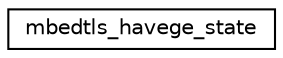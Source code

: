 digraph "Graphical Class Hierarchy"
{
 // LATEX_PDF_SIZE
  edge [fontname="Helvetica",fontsize="10",labelfontname="Helvetica",labelfontsize="10"];
  node [fontname="Helvetica",fontsize="10",shape=record];
  rankdir="LR";
  Node0 [label="mbedtls_havege_state",height=0.2,width=0.4,color="black", fillcolor="white", style="filled",URL="$dc/dbb/structmbedtls__havege__state.html",tooltip="HAVEGE state structure."];
}

